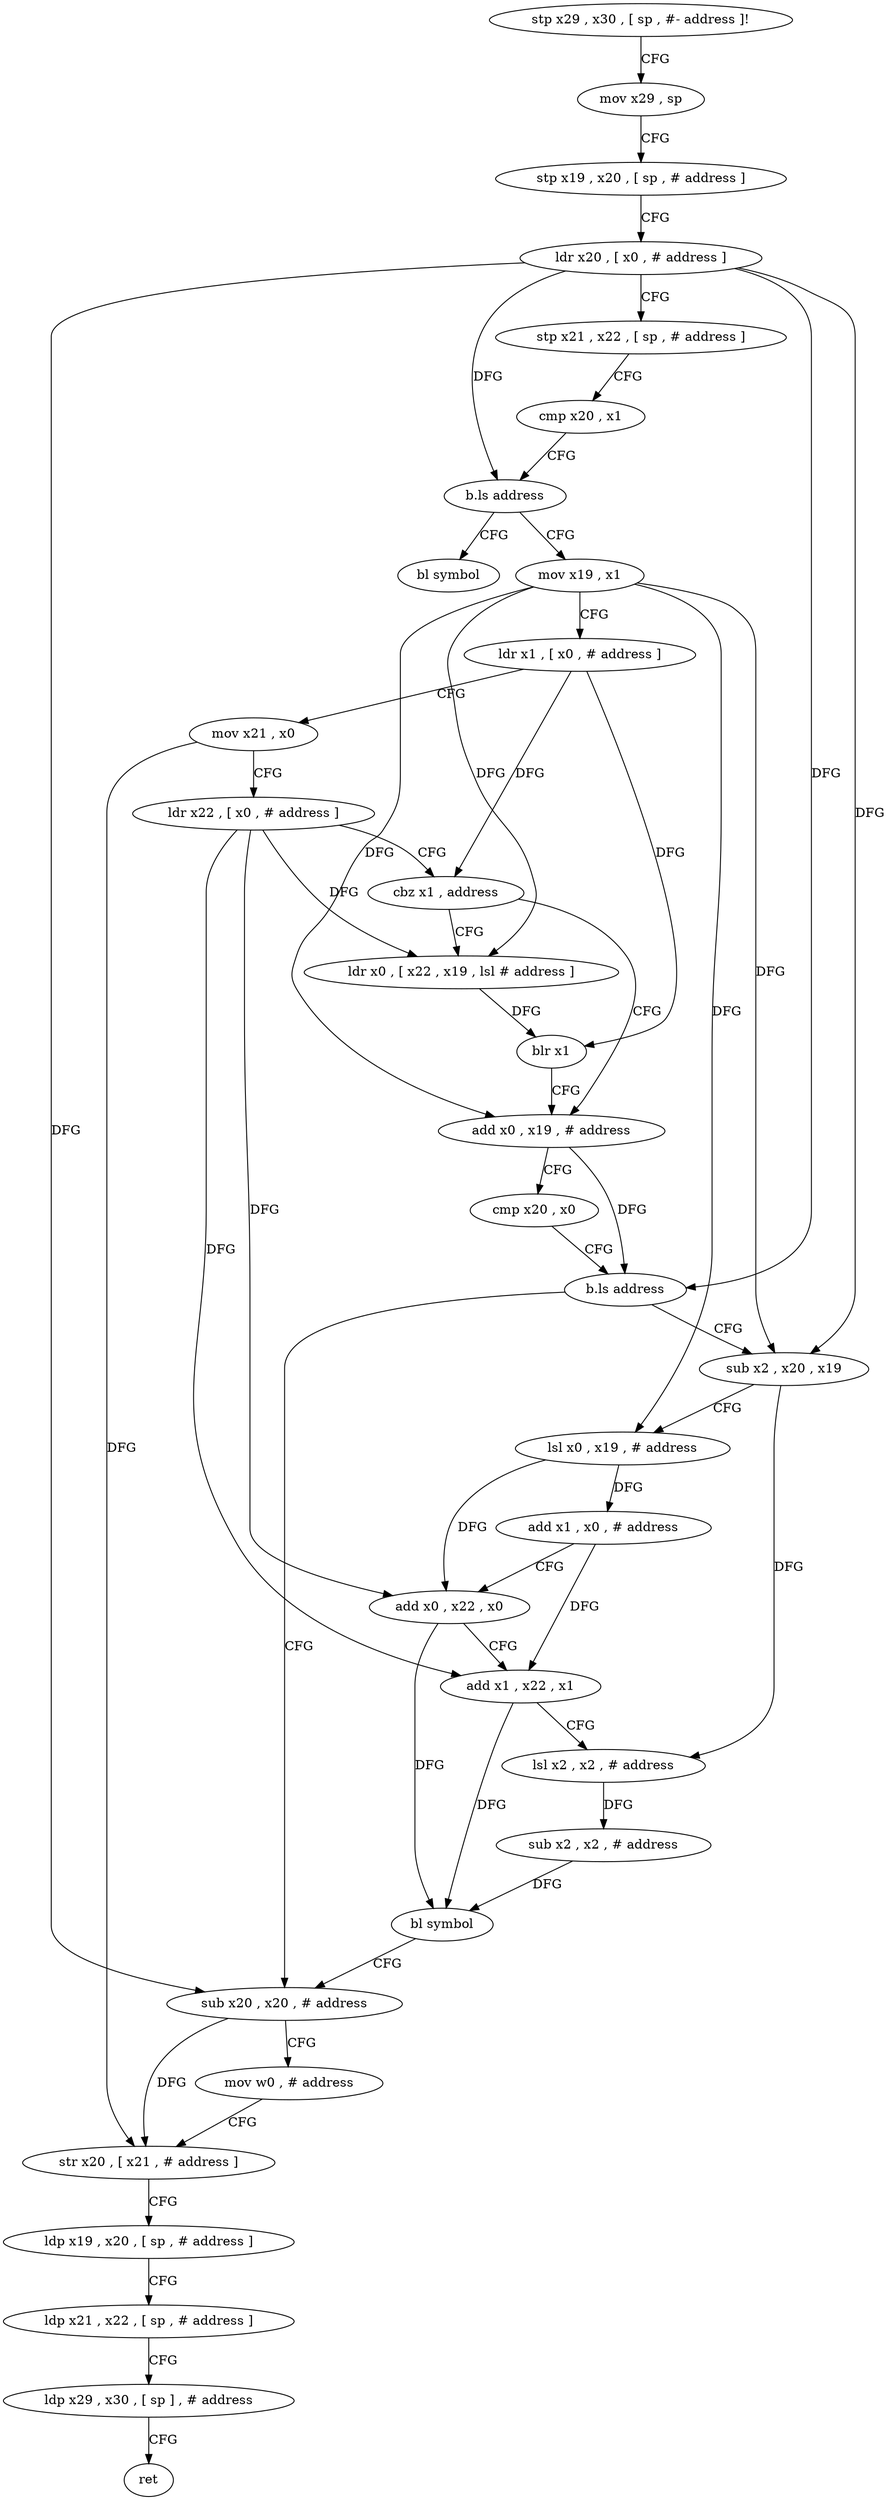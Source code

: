 digraph "func" {
"158720" [label = "stp x29 , x30 , [ sp , #- address ]!" ]
"158724" [label = "mov x29 , sp" ]
"158728" [label = "stp x19 , x20 , [ sp , # address ]" ]
"158732" [label = "ldr x20 , [ x0 , # address ]" ]
"158736" [label = "stp x21 , x22 , [ sp , # address ]" ]
"158740" [label = "cmp x20 , x1" ]
"158744" [label = "b.ls address" ]
"158848" [label = "bl symbol" ]
"158748" [label = "mov x19 , x1" ]
"158752" [label = "ldr x1 , [ x0 , # address ]" ]
"158756" [label = "mov x21 , x0" ]
"158760" [label = "ldr x22 , [ x0 , # address ]" ]
"158764" [label = "cbz x1 , address" ]
"158776" [label = "add x0 , x19 , # address" ]
"158768" [label = "ldr x0 , [ x22 , x19 , lsl # address ]" ]
"158780" [label = "cmp x20 , x0" ]
"158784" [label = "b.ls address" ]
"158820" [label = "sub x20 , x20 , # address" ]
"158788" [label = "sub x2 , x20 , x19" ]
"158772" [label = "blr x1" ]
"158824" [label = "mov w0 , # address" ]
"158828" [label = "str x20 , [ x21 , # address ]" ]
"158832" [label = "ldp x19 , x20 , [ sp , # address ]" ]
"158836" [label = "ldp x21 , x22 , [ sp , # address ]" ]
"158840" [label = "ldp x29 , x30 , [ sp ] , # address" ]
"158844" [label = "ret" ]
"158792" [label = "lsl x0 , x19 , # address" ]
"158796" [label = "add x1 , x0 , # address" ]
"158800" [label = "add x0 , x22 , x0" ]
"158804" [label = "add x1 , x22 , x1" ]
"158808" [label = "lsl x2 , x2 , # address" ]
"158812" [label = "sub x2 , x2 , # address" ]
"158816" [label = "bl symbol" ]
"158720" -> "158724" [ label = "CFG" ]
"158724" -> "158728" [ label = "CFG" ]
"158728" -> "158732" [ label = "CFG" ]
"158732" -> "158736" [ label = "CFG" ]
"158732" -> "158744" [ label = "DFG" ]
"158732" -> "158784" [ label = "DFG" ]
"158732" -> "158820" [ label = "DFG" ]
"158732" -> "158788" [ label = "DFG" ]
"158736" -> "158740" [ label = "CFG" ]
"158740" -> "158744" [ label = "CFG" ]
"158744" -> "158848" [ label = "CFG" ]
"158744" -> "158748" [ label = "CFG" ]
"158748" -> "158752" [ label = "CFG" ]
"158748" -> "158776" [ label = "DFG" ]
"158748" -> "158768" [ label = "DFG" ]
"158748" -> "158788" [ label = "DFG" ]
"158748" -> "158792" [ label = "DFG" ]
"158752" -> "158756" [ label = "CFG" ]
"158752" -> "158764" [ label = "DFG" ]
"158752" -> "158772" [ label = "DFG" ]
"158756" -> "158760" [ label = "CFG" ]
"158756" -> "158828" [ label = "DFG" ]
"158760" -> "158764" [ label = "CFG" ]
"158760" -> "158768" [ label = "DFG" ]
"158760" -> "158800" [ label = "DFG" ]
"158760" -> "158804" [ label = "DFG" ]
"158764" -> "158776" [ label = "CFG" ]
"158764" -> "158768" [ label = "CFG" ]
"158776" -> "158780" [ label = "CFG" ]
"158776" -> "158784" [ label = "DFG" ]
"158768" -> "158772" [ label = "DFG" ]
"158780" -> "158784" [ label = "CFG" ]
"158784" -> "158820" [ label = "CFG" ]
"158784" -> "158788" [ label = "CFG" ]
"158820" -> "158824" [ label = "CFG" ]
"158820" -> "158828" [ label = "DFG" ]
"158788" -> "158792" [ label = "CFG" ]
"158788" -> "158808" [ label = "DFG" ]
"158772" -> "158776" [ label = "CFG" ]
"158824" -> "158828" [ label = "CFG" ]
"158828" -> "158832" [ label = "CFG" ]
"158832" -> "158836" [ label = "CFG" ]
"158836" -> "158840" [ label = "CFG" ]
"158840" -> "158844" [ label = "CFG" ]
"158792" -> "158796" [ label = "DFG" ]
"158792" -> "158800" [ label = "DFG" ]
"158796" -> "158800" [ label = "CFG" ]
"158796" -> "158804" [ label = "DFG" ]
"158800" -> "158804" [ label = "CFG" ]
"158800" -> "158816" [ label = "DFG" ]
"158804" -> "158808" [ label = "CFG" ]
"158804" -> "158816" [ label = "DFG" ]
"158808" -> "158812" [ label = "DFG" ]
"158812" -> "158816" [ label = "DFG" ]
"158816" -> "158820" [ label = "CFG" ]
}

